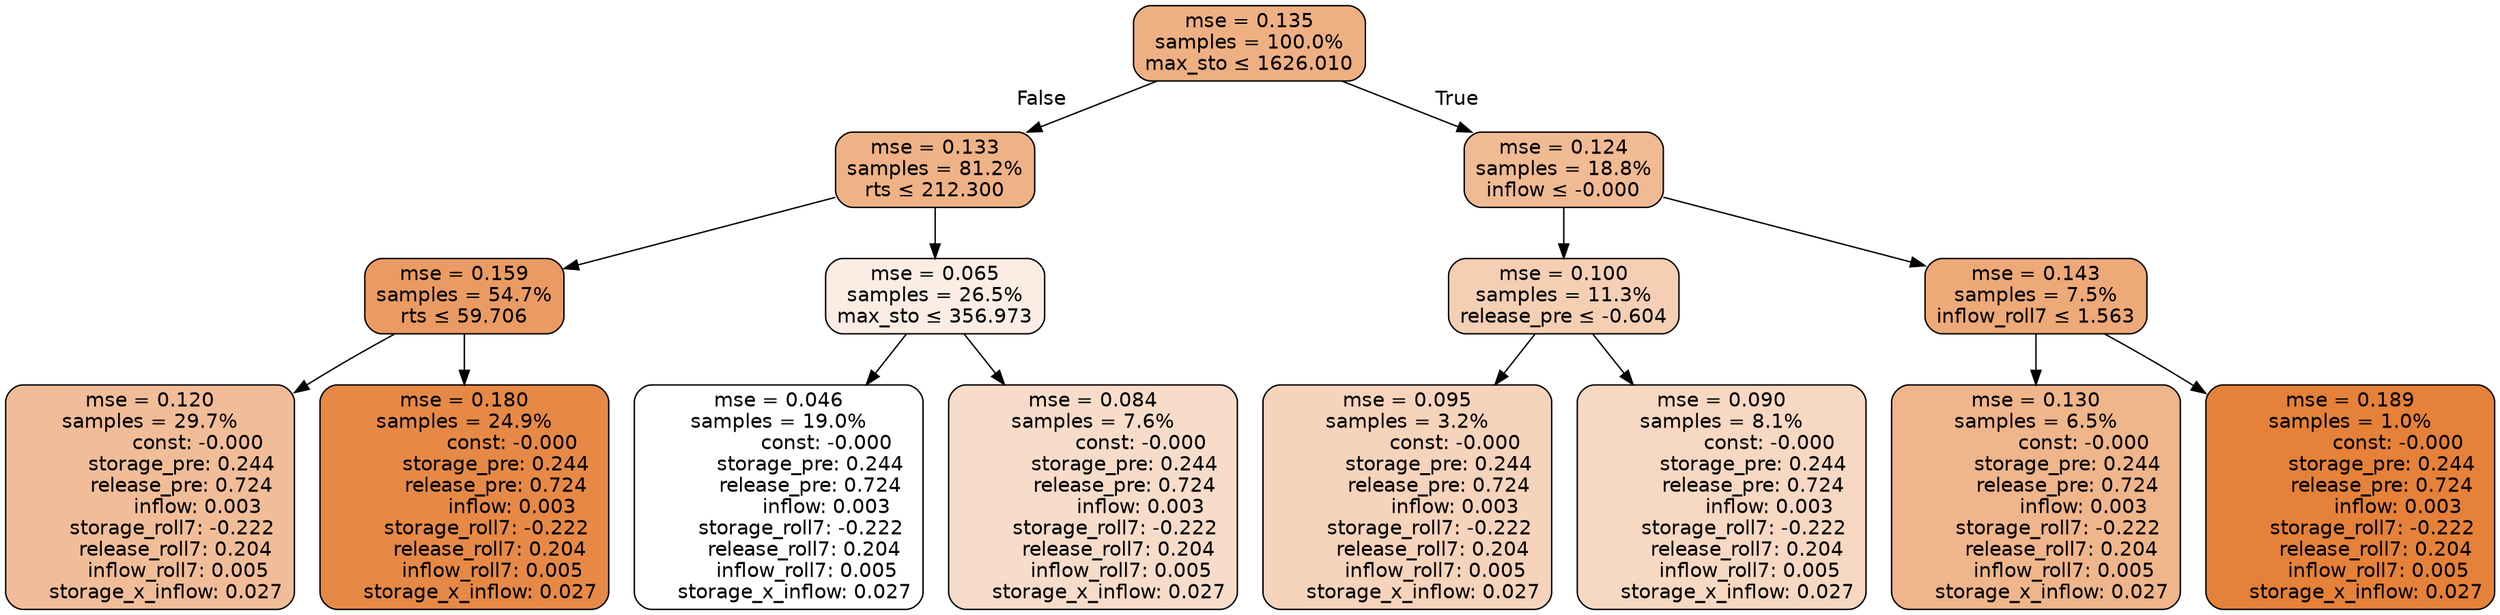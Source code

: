 digraph tree {
node [shape=rectangle, style="filled, rounded", color="black", fontname=helvetica] ;
edge [fontname=helvetica] ;
	"0" [label="mse = 0.135
samples = 100.0%
max_sto &le; 1626.010", fillcolor="#eeb083"]
	"1" [label="mse = 0.133
samples = 81.2%
rts &le; 212.300", fillcolor="#efb286"]
	"2" [label="mse = 0.159
samples = 54.7%
rts &le; 59.706", fillcolor="#ea9b63"]
	"3" [label="mse = 0.120
samples = 29.7%
               const: -0.000
          storage_pre: 0.244
          release_pre: 0.724
               inflow: 0.003
       storage_roll7: -0.222
        release_roll7: 0.204
         inflow_roll7: 0.005
     storage_x_inflow: 0.027", fillcolor="#f1bd98"]
	"4" [label="mse = 0.180
samples = 24.9%
               const: -0.000
          storage_pre: 0.244
          release_pre: 0.724
               inflow: 0.003
       storage_roll7: -0.222
        release_roll7: 0.204
         inflow_roll7: 0.005
     storage_x_inflow: 0.027", fillcolor="#e68946"]
	"5" [label="mse = 0.065
samples = 26.5%
max_sto &le; 356.973", fillcolor="#fbede4"]
	"6" [label="mse = 0.046
samples = 19.0%
               const: -0.000
          storage_pre: 0.244
          release_pre: 0.724
               inflow: 0.003
       storage_roll7: -0.222
        release_roll7: 0.204
         inflow_roll7: 0.005
     storage_x_inflow: 0.027", fillcolor="#ffffff"]
	"7" [label="mse = 0.084
samples = 7.6%
               const: -0.000
          storage_pre: 0.244
          release_pre: 0.724
               inflow: 0.003
       storage_roll7: -0.222
        release_roll7: 0.204
         inflow_roll7: 0.005
     storage_x_inflow: 0.027", fillcolor="#f7dcc9"]
	"8" [label="mse = 0.124
samples = 18.8%
inflow &le; -0.000", fillcolor="#f0ba93"]
	"9" [label="mse = 0.100
samples = 11.3%
release_pre &le; -0.604", fillcolor="#f5cfb4"]
	"10" [label="mse = 0.095
samples = 3.2%
               const: -0.000
          storage_pre: 0.244
          release_pre: 0.724
               inflow: 0.003
       storage_roll7: -0.222
        release_roll7: 0.204
         inflow_roll7: 0.005
     storage_x_inflow: 0.027", fillcolor="#f6d3bb"]
	"11" [label="mse = 0.090
samples = 8.1%
               const: -0.000
          storage_pre: 0.244
          release_pre: 0.724
               inflow: 0.003
       storage_roll7: -0.222
        release_roll7: 0.204
         inflow_roll7: 0.005
     storage_x_inflow: 0.027", fillcolor="#f7d8c2"]
	"12" [label="mse = 0.143
samples = 7.5%
inflow_roll7 &le; 1.563", fillcolor="#eda978"]
	"13" [label="mse = 0.130
samples = 6.5%
               const: -0.000
          storage_pre: 0.244
          release_pre: 0.724
               inflow: 0.003
       storage_roll7: -0.222
        release_roll7: 0.204
         inflow_roll7: 0.005
     storage_x_inflow: 0.027", fillcolor="#efb58b"]
	"14" [label="mse = 0.189
samples = 1.0%
               const: -0.000
          storage_pre: 0.244
          release_pre: 0.724
               inflow: 0.003
       storage_roll7: -0.222
        release_roll7: 0.204
         inflow_roll7: 0.005
     storage_x_inflow: 0.027", fillcolor="#e58139"]

	"0" -> "1" [labeldistance=2.5, labelangle=45, headlabel="False"]
	"1" -> "2"
	"2" -> "3"
	"2" -> "4"
	"1" -> "5"
	"5" -> "6"
	"5" -> "7"
	"0" -> "8" [labeldistance=2.5, labelangle=-45, headlabel="True"]
	"8" -> "9"
	"9" -> "10"
	"9" -> "11"
	"8" -> "12"
	"12" -> "13"
	"12" -> "14"
}
